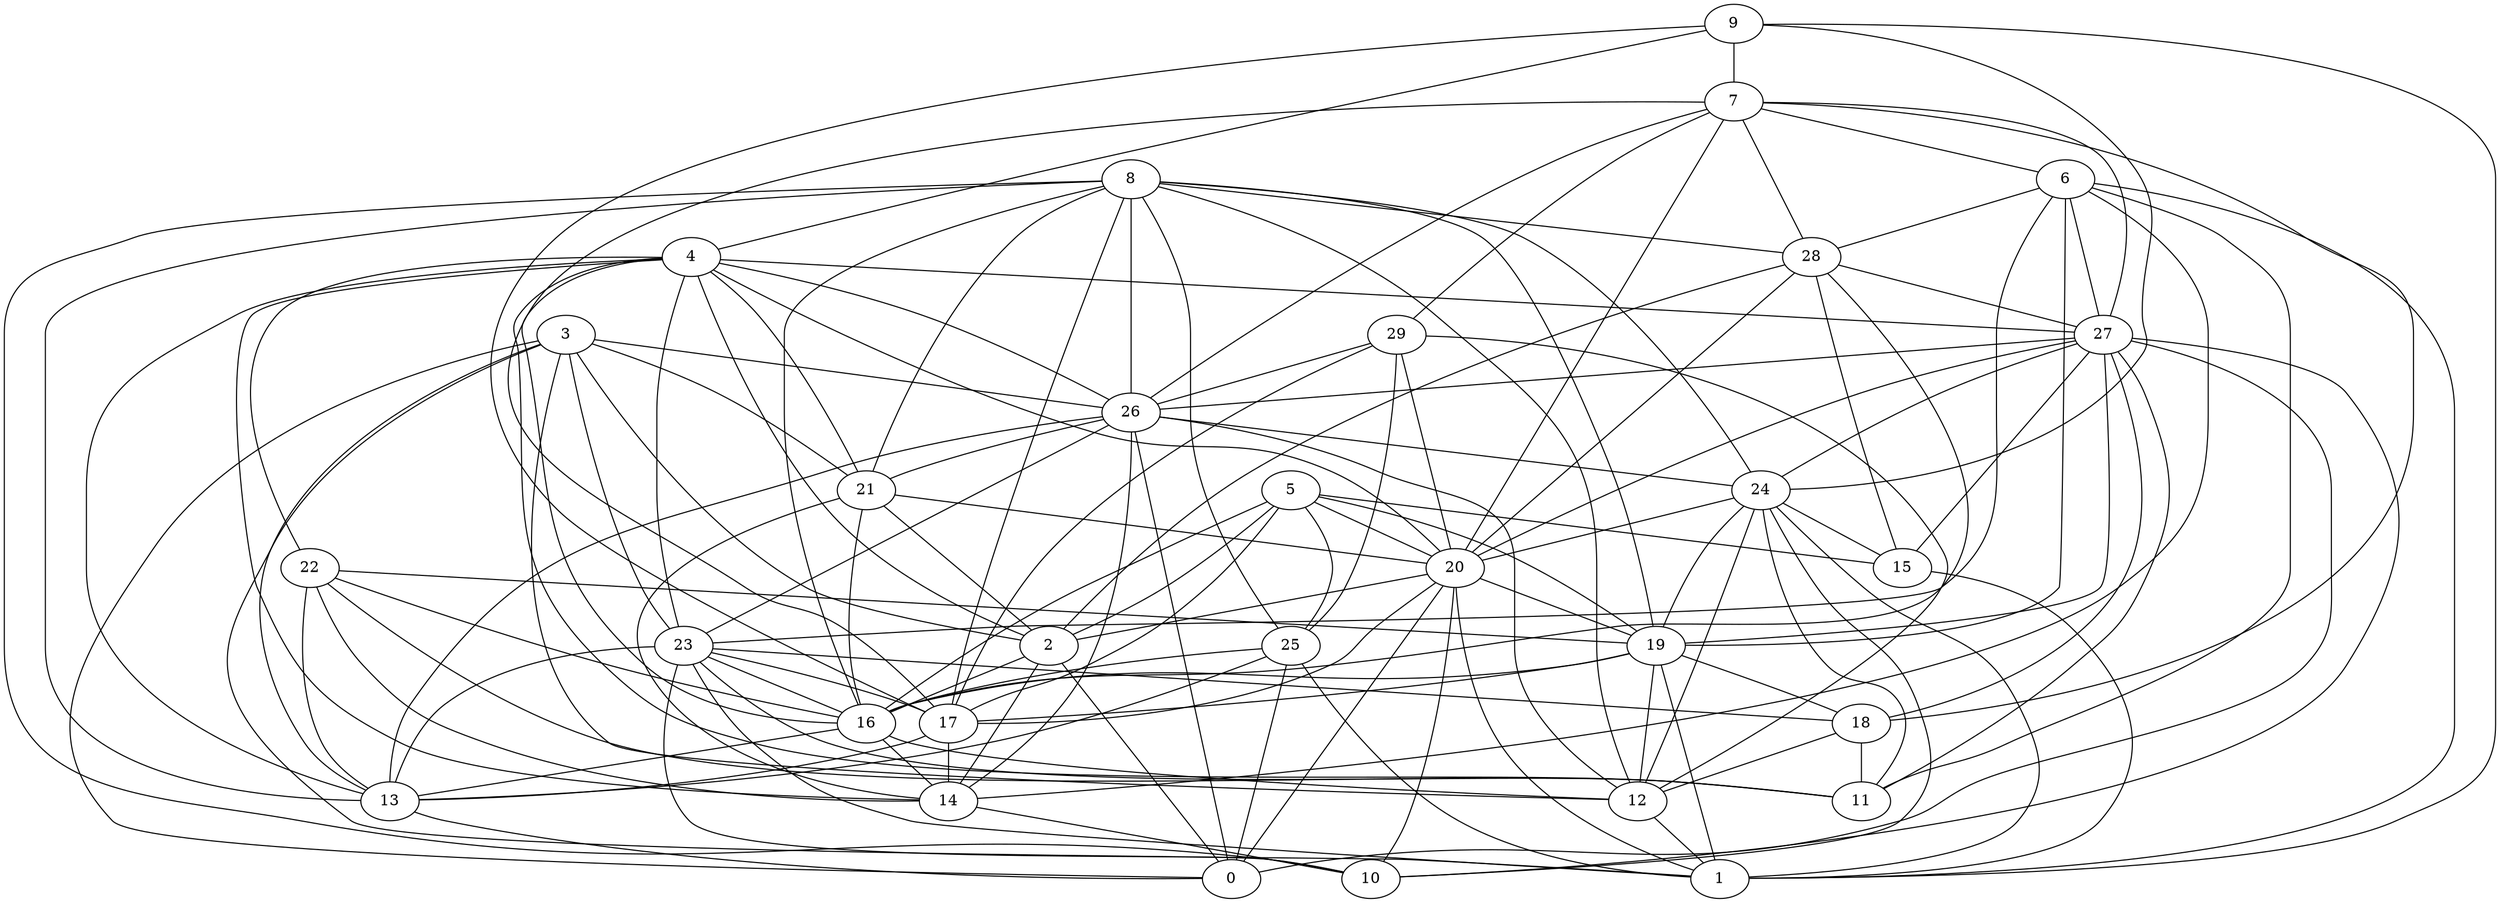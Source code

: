 digraph GG_graph {

subgraph G_graph {
edge [color = black]
"16" -> "14" [dir = none]
"16" -> "13" [dir = none]
"8" -> "19" [dir = none]
"8" -> "17" [dir = none]
"8" -> "28" [dir = none]
"8" -> "12" [dir = none]
"8" -> "16" [dir = none]
"8" -> "13" [dir = none]
"13" -> "0" [dir = none]
"15" -> "1" [dir = none]
"29" -> "17" [dir = none]
"29" -> "12" [dir = none]
"29" -> "20" [dir = none]
"29" -> "26" [dir = none]
"28" -> "20" [dir = none]
"28" -> "15" [dir = none]
"28" -> "16" [dir = none]
"28" -> "27" [dir = none]
"28" -> "2" [dir = none]
"9" -> "1" [dir = none]
"9" -> "24" [dir = none]
"9" -> "17" [dir = none]
"9" -> "4" [dir = none]
"22" -> "13" [dir = none]
"22" -> "11" [dir = none]
"22" -> "16" [dir = none]
"17" -> "13" [dir = none]
"17" -> "14" [dir = none]
"5" -> "17" [dir = none]
"5" -> "20" [dir = none]
"5" -> "15" [dir = none]
"12" -> "1" [dir = none]
"20" -> "1" [dir = none]
"20" -> "10" [dir = none]
"20" -> "0" [dir = none]
"20" -> "17" [dir = none]
"20" -> "2" [dir = none]
"26" -> "14" [dir = none]
"26" -> "24" [dir = none]
"26" -> "12" [dir = none]
"26" -> "0" [dir = none]
"26" -> "13" [dir = none]
"14" -> "10" [dir = none]
"27" -> "18" [dir = none]
"27" -> "20" [dir = none]
"27" -> "19" [dir = none]
"7" -> "20" [dir = none]
"7" -> "18" [dir = none]
"7" -> "17" [dir = none]
"7" -> "27" [dir = none]
"7" -> "26" [dir = none]
"3" -> "23" [dir = none]
"3" -> "13" [dir = none]
"3" -> "2" [dir = none]
"3" -> "26" [dir = none]
"3" -> "1" [dir = none]
"3" -> "0" [dir = none]
"6" -> "19" [dir = none]
"6" -> "28" [dir = none]
"6" -> "27" [dir = none]
"6" -> "1" [dir = none]
"6" -> "11" [dir = none]
"6" -> "23" [dir = none]
"19" -> "16" [dir = none]
"19" -> "1" [dir = none]
"19" -> "12" [dir = none]
"4" -> "26" [dir = none]
"4" -> "23" [dir = none]
"4" -> "22" [dir = none]
"4" -> "20" [dir = none]
"4" -> "11" [dir = none]
"4" -> "21" [dir = none]
"4" -> "27" [dir = none]
"18" -> "11" [dir = none]
"18" -> "12" [dir = none]
"2" -> "16" [dir = none]
"25" -> "13" [dir = none]
"25" -> "1" [dir = none]
"25" -> "16" [dir = none]
"24" -> "15" [dir = none]
"24" -> "10" [dir = none]
"24" -> "11" [dir = none]
"24" -> "20" [dir = none]
"21" -> "20" [dir = none]
"21" -> "14" [dir = none]
"21" -> "16" [dir = none]
"23" -> "17" [dir = none]
"22" -> "19" [dir = none]
"2" -> "0" [dir = none]
"4" -> "13" [dir = none]
"2" -> "14" [dir = none]
"27" -> "26" [dir = none]
"29" -> "25" [dir = none]
"27" -> "24" [dir = none]
"9" -> "7" [dir = none]
"8" -> "25" [dir = none]
"3" -> "12" [dir = none]
"8" -> "21" [dir = none]
"25" -> "0" [dir = none]
"5" -> "25" [dir = none]
"27" -> "15" [dir = none]
"26" -> "21" [dir = none]
"24" -> "12" [dir = none]
"4" -> "16" [dir = none]
"6" -> "14" [dir = none]
"19" -> "18" [dir = none]
"27" -> "11" [dir = none]
"19" -> "17" [dir = none]
"7" -> "29" [dir = none]
"24" -> "19" [dir = none]
"7" -> "6" [dir = none]
"20" -> "19" [dir = none]
"4" -> "2" [dir = none]
"16" -> "12" [dir = none]
"22" -> "14" [dir = none]
"4" -> "14" [dir = none]
"5" -> "2" [dir = none]
"8" -> "24" [dir = none]
"23" -> "11" [dir = none]
"8" -> "26" [dir = none]
"27" -> "0" [dir = none]
"21" -> "2" [dir = none]
"24" -> "1" [dir = none]
"23" -> "1" [dir = none]
"7" -> "28" [dir = none]
"8" -> "10" [dir = none]
"5" -> "19" [dir = none]
"23" -> "16" [dir = none]
"23" -> "18" [dir = none]
"23" -> "10" [dir = none]
"27" -> "10" [dir = none]
"26" -> "23" [dir = none]
"3" -> "21" [dir = none]
"5" -> "16" [dir = none]
"23" -> "13" [dir = none]
}

}
